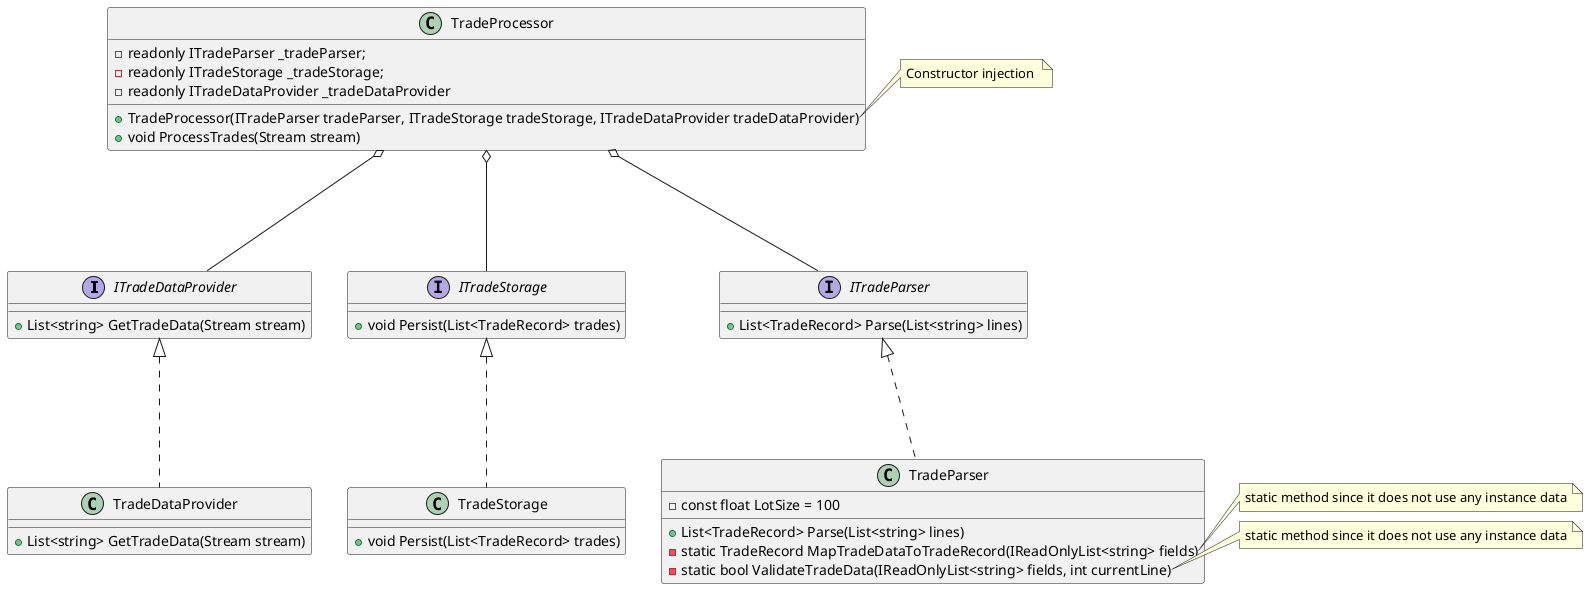 ﻿@startuml

interface ITradeDataProvider{
+ List<string> GetTradeData(Stream stream)
}
interface ITradeParser
{
 + List<TradeRecord> Parse(List<string> lines)
}
interface ITradeStorage
{
  + void Persist(List<TradeRecord> trades)
}

class TradeStorage {
+ void Persist(List<TradeRecord> trades)
}

class TradeDataProvider {
+ List<string> GetTradeData(Stream stream)
}
class TradeParser {
- const float LotSize = 100
+ List<TradeRecord> Parse(List<string> lines)
- static TradeRecord MapTradeDataToTradeRecord(IReadOnlyList<string> fields)
- static bool ValidateTradeData(IReadOnlyList<string> fields, int currentLine)
}

note right of TradeParser::MapTradeDataToTradeRecord
static method since it does not use any instance data
end note
note right of TradeParser::ValidateTradeData
static method since it does not use any instance data
end note


class TradeProcessor {
 - readonly ITradeParser _tradeParser;
 - readonly ITradeStorage _tradeStorage;
 - readonly ITradeDataProvider _tradeDataProvider
 + TradeProcessor(ITradeParser tradeParser, ITradeStorage tradeStorage, ITradeDataProvider tradeDataProvider)
 + void ProcessTrades(Stream stream)
}

note right of TradeProcessor::TradeProcessor
    Constructor injection 
end note

TradeProcessor o---ITradeParser
TradeProcessor o---ITradeDataProvider
TradeProcessor o---ITradeStorage

TradeParser ...up|> ITradeParser
TradeStorage ...up|> ITradeStorage
TradeDataProvider ...up|> ITradeDataProvider






@enduml
